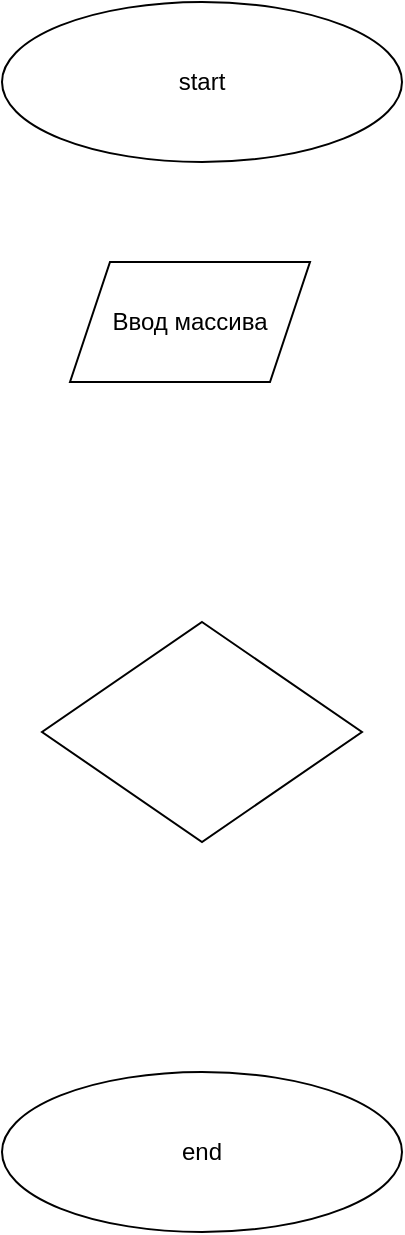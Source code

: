 <mxfile>
    <diagram id="eyU2B_lVca_z00_NQ3Fj" name="Page-1">
        <mxGraphModel dx="1204" dy="636" grid="1" gridSize="10" guides="1" tooltips="1" connect="1" arrows="1" fold="1" page="1" pageScale="1" pageWidth="827" pageHeight="1169" math="0" shadow="0">
            <root>
                <mxCell id="0"/>
                <mxCell id="1" parent="0"/>
                <mxCell id="2" value="start" style="ellipse;whiteSpace=wrap;html=1;" vertex="1" parent="1">
                    <mxGeometry x="320" y="50" width="200" height="80" as="geometry"/>
                </mxCell>
                <mxCell id="3" value="end" style="ellipse;whiteSpace=wrap;html=1;" vertex="1" parent="1">
                    <mxGeometry x="320" y="585" width="200" height="80" as="geometry"/>
                </mxCell>
                <mxCell id="4" value="" style="rhombus;whiteSpace=wrap;html=1;" vertex="1" parent="1">
                    <mxGeometry x="340" y="360" width="160" height="110" as="geometry"/>
                </mxCell>
                <mxCell id="5" value="Ввод массива" style="shape=parallelogram;perimeter=parallelogramPerimeter;whiteSpace=wrap;html=1;fixedSize=1;" vertex="1" parent="1">
                    <mxGeometry x="354" y="180" width="120" height="60" as="geometry"/>
                </mxCell>
            </root>
        </mxGraphModel>
    </diagram>
</mxfile>
